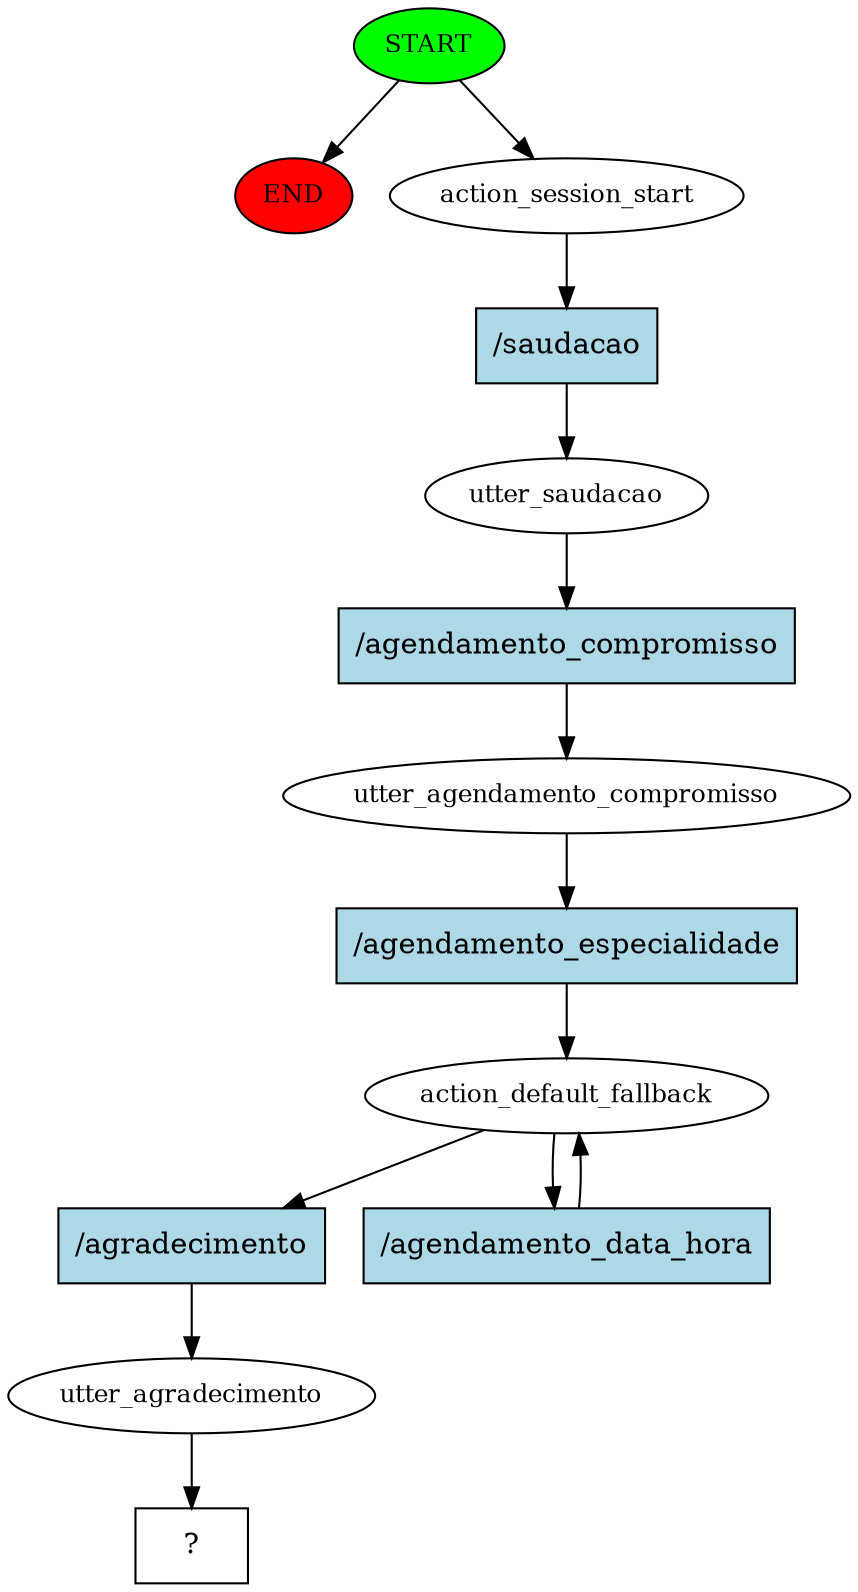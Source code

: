 digraph  {
0 [class="start active", fillcolor=green, fontsize=12, label=START, style=filled];
"-1" [class=end, fillcolor=red, fontsize=12, label=END, style=filled];
1 [class=active, fontsize=12, label=action_session_start];
2 [class=active, fontsize=12, label=utter_saudacao];
3 [class=active, fontsize=12, label=utter_agendamento_compromisso];
4 [class=active, fontsize=12, label=action_default_fallback];
6 [class=active, fontsize=12, label=utter_agradecimento];
7 [class="intent dashed active", label="  ?  ", shape=rect];
8 [class="intent active", fillcolor=lightblue, label="/saudacao", shape=rect, style=filled];
9 [class="intent active", fillcolor=lightblue, label="/agendamento_compromisso", shape=rect, style=filled];
10 [class="intent active", fillcolor=lightblue, label="/agendamento_especialidade", shape=rect, style=filled];
11 [class="intent active", fillcolor=lightblue, label="/agradecimento", shape=rect, style=filled];
12 [class="intent active", fillcolor=lightblue, label="/agendamento_data_hora", shape=rect, style=filled];
0 -> "-1"  [class="", key=NONE, label=""];
0 -> 1  [class=active, key=NONE, label=""];
1 -> 8  [class=active, key=0];
2 -> 9  [class=active, key=0];
3 -> 10  [class=active, key=0];
4 -> 11  [class=active, key=0];
4 -> 12  [class=active, key=0];
6 -> 7  [class=active, key=NONE, label=""];
8 -> 2  [class=active, key=0];
9 -> 3  [class=active, key=0];
10 -> 4  [class=active, key=0];
11 -> 6  [class=active, key=0];
12 -> 4  [class=active, key=0];
}
